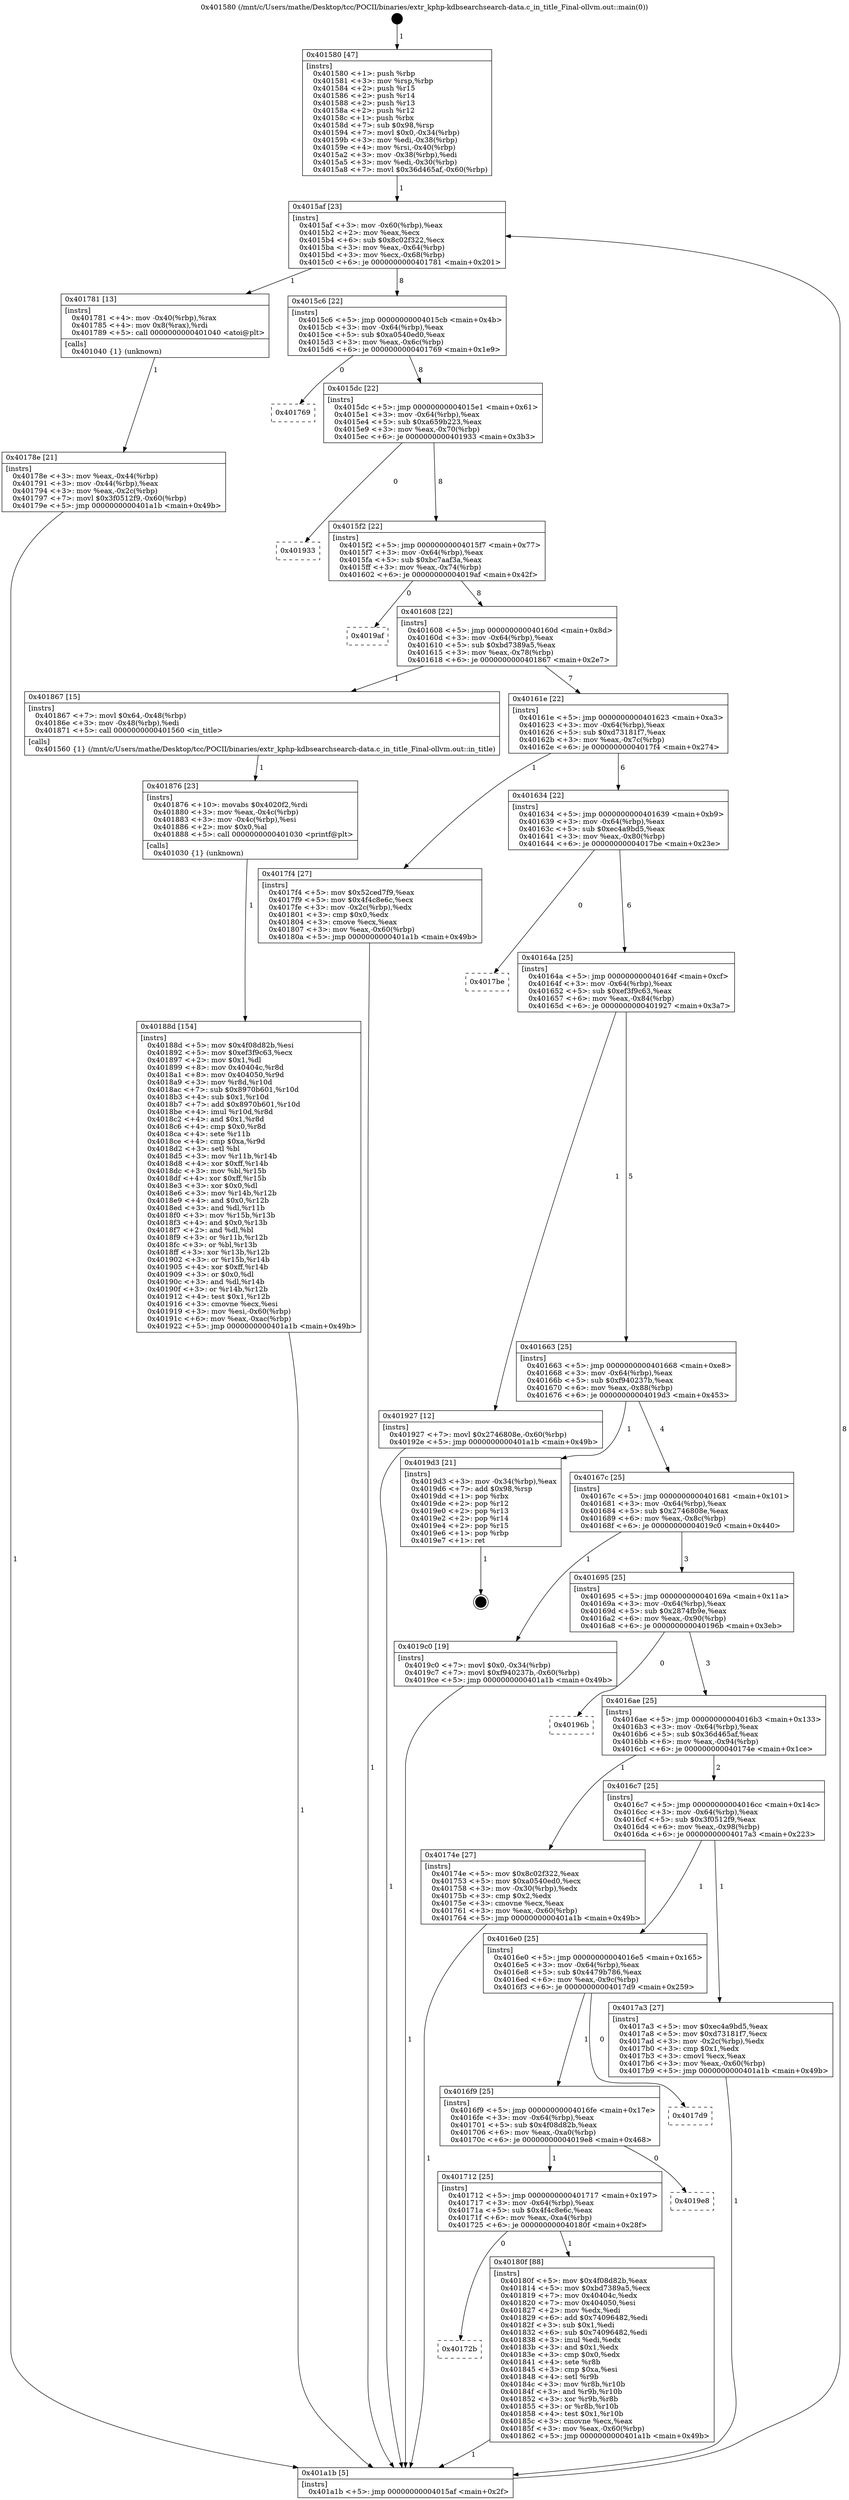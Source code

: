 digraph "0x401580" {
  label = "0x401580 (/mnt/c/Users/mathe/Desktop/tcc/POCII/binaries/extr_kphp-kdbsearchsearch-data.c_in_title_Final-ollvm.out::main(0))"
  labelloc = "t"
  node[shape=record]

  Entry [label="",width=0.3,height=0.3,shape=circle,fillcolor=black,style=filled]
  "0x4015af" [label="{
     0x4015af [23]\l
     | [instrs]\l
     &nbsp;&nbsp;0x4015af \<+3\>: mov -0x60(%rbp),%eax\l
     &nbsp;&nbsp;0x4015b2 \<+2\>: mov %eax,%ecx\l
     &nbsp;&nbsp;0x4015b4 \<+6\>: sub $0x8c02f322,%ecx\l
     &nbsp;&nbsp;0x4015ba \<+3\>: mov %eax,-0x64(%rbp)\l
     &nbsp;&nbsp;0x4015bd \<+3\>: mov %ecx,-0x68(%rbp)\l
     &nbsp;&nbsp;0x4015c0 \<+6\>: je 0000000000401781 \<main+0x201\>\l
  }"]
  "0x401781" [label="{
     0x401781 [13]\l
     | [instrs]\l
     &nbsp;&nbsp;0x401781 \<+4\>: mov -0x40(%rbp),%rax\l
     &nbsp;&nbsp;0x401785 \<+4\>: mov 0x8(%rax),%rdi\l
     &nbsp;&nbsp;0x401789 \<+5\>: call 0000000000401040 \<atoi@plt\>\l
     | [calls]\l
     &nbsp;&nbsp;0x401040 \{1\} (unknown)\l
  }"]
  "0x4015c6" [label="{
     0x4015c6 [22]\l
     | [instrs]\l
     &nbsp;&nbsp;0x4015c6 \<+5\>: jmp 00000000004015cb \<main+0x4b\>\l
     &nbsp;&nbsp;0x4015cb \<+3\>: mov -0x64(%rbp),%eax\l
     &nbsp;&nbsp;0x4015ce \<+5\>: sub $0xa0540ed0,%eax\l
     &nbsp;&nbsp;0x4015d3 \<+3\>: mov %eax,-0x6c(%rbp)\l
     &nbsp;&nbsp;0x4015d6 \<+6\>: je 0000000000401769 \<main+0x1e9\>\l
  }"]
  Exit [label="",width=0.3,height=0.3,shape=circle,fillcolor=black,style=filled,peripheries=2]
  "0x401769" [label="{
     0x401769\l
  }", style=dashed]
  "0x4015dc" [label="{
     0x4015dc [22]\l
     | [instrs]\l
     &nbsp;&nbsp;0x4015dc \<+5\>: jmp 00000000004015e1 \<main+0x61\>\l
     &nbsp;&nbsp;0x4015e1 \<+3\>: mov -0x64(%rbp),%eax\l
     &nbsp;&nbsp;0x4015e4 \<+5\>: sub $0xa659b223,%eax\l
     &nbsp;&nbsp;0x4015e9 \<+3\>: mov %eax,-0x70(%rbp)\l
     &nbsp;&nbsp;0x4015ec \<+6\>: je 0000000000401933 \<main+0x3b3\>\l
  }"]
  "0x40188d" [label="{
     0x40188d [154]\l
     | [instrs]\l
     &nbsp;&nbsp;0x40188d \<+5\>: mov $0x4f08d82b,%esi\l
     &nbsp;&nbsp;0x401892 \<+5\>: mov $0xef3f9c63,%ecx\l
     &nbsp;&nbsp;0x401897 \<+2\>: mov $0x1,%dl\l
     &nbsp;&nbsp;0x401899 \<+8\>: mov 0x40404c,%r8d\l
     &nbsp;&nbsp;0x4018a1 \<+8\>: mov 0x404050,%r9d\l
     &nbsp;&nbsp;0x4018a9 \<+3\>: mov %r8d,%r10d\l
     &nbsp;&nbsp;0x4018ac \<+7\>: sub $0x8970b601,%r10d\l
     &nbsp;&nbsp;0x4018b3 \<+4\>: sub $0x1,%r10d\l
     &nbsp;&nbsp;0x4018b7 \<+7\>: add $0x8970b601,%r10d\l
     &nbsp;&nbsp;0x4018be \<+4\>: imul %r10d,%r8d\l
     &nbsp;&nbsp;0x4018c2 \<+4\>: and $0x1,%r8d\l
     &nbsp;&nbsp;0x4018c6 \<+4\>: cmp $0x0,%r8d\l
     &nbsp;&nbsp;0x4018ca \<+4\>: sete %r11b\l
     &nbsp;&nbsp;0x4018ce \<+4\>: cmp $0xa,%r9d\l
     &nbsp;&nbsp;0x4018d2 \<+3\>: setl %bl\l
     &nbsp;&nbsp;0x4018d5 \<+3\>: mov %r11b,%r14b\l
     &nbsp;&nbsp;0x4018d8 \<+4\>: xor $0xff,%r14b\l
     &nbsp;&nbsp;0x4018dc \<+3\>: mov %bl,%r15b\l
     &nbsp;&nbsp;0x4018df \<+4\>: xor $0xff,%r15b\l
     &nbsp;&nbsp;0x4018e3 \<+3\>: xor $0x0,%dl\l
     &nbsp;&nbsp;0x4018e6 \<+3\>: mov %r14b,%r12b\l
     &nbsp;&nbsp;0x4018e9 \<+4\>: and $0x0,%r12b\l
     &nbsp;&nbsp;0x4018ed \<+3\>: and %dl,%r11b\l
     &nbsp;&nbsp;0x4018f0 \<+3\>: mov %r15b,%r13b\l
     &nbsp;&nbsp;0x4018f3 \<+4\>: and $0x0,%r13b\l
     &nbsp;&nbsp;0x4018f7 \<+2\>: and %dl,%bl\l
     &nbsp;&nbsp;0x4018f9 \<+3\>: or %r11b,%r12b\l
     &nbsp;&nbsp;0x4018fc \<+3\>: or %bl,%r13b\l
     &nbsp;&nbsp;0x4018ff \<+3\>: xor %r13b,%r12b\l
     &nbsp;&nbsp;0x401902 \<+3\>: or %r15b,%r14b\l
     &nbsp;&nbsp;0x401905 \<+4\>: xor $0xff,%r14b\l
     &nbsp;&nbsp;0x401909 \<+3\>: or $0x0,%dl\l
     &nbsp;&nbsp;0x40190c \<+3\>: and %dl,%r14b\l
     &nbsp;&nbsp;0x40190f \<+3\>: or %r14b,%r12b\l
     &nbsp;&nbsp;0x401912 \<+4\>: test $0x1,%r12b\l
     &nbsp;&nbsp;0x401916 \<+3\>: cmovne %ecx,%esi\l
     &nbsp;&nbsp;0x401919 \<+3\>: mov %esi,-0x60(%rbp)\l
     &nbsp;&nbsp;0x40191c \<+6\>: mov %eax,-0xac(%rbp)\l
     &nbsp;&nbsp;0x401922 \<+5\>: jmp 0000000000401a1b \<main+0x49b\>\l
  }"]
  "0x401933" [label="{
     0x401933\l
  }", style=dashed]
  "0x4015f2" [label="{
     0x4015f2 [22]\l
     | [instrs]\l
     &nbsp;&nbsp;0x4015f2 \<+5\>: jmp 00000000004015f7 \<main+0x77\>\l
     &nbsp;&nbsp;0x4015f7 \<+3\>: mov -0x64(%rbp),%eax\l
     &nbsp;&nbsp;0x4015fa \<+5\>: sub $0xbc7aaf3a,%eax\l
     &nbsp;&nbsp;0x4015ff \<+3\>: mov %eax,-0x74(%rbp)\l
     &nbsp;&nbsp;0x401602 \<+6\>: je 00000000004019af \<main+0x42f\>\l
  }"]
  "0x401876" [label="{
     0x401876 [23]\l
     | [instrs]\l
     &nbsp;&nbsp;0x401876 \<+10\>: movabs $0x4020f2,%rdi\l
     &nbsp;&nbsp;0x401880 \<+3\>: mov %eax,-0x4c(%rbp)\l
     &nbsp;&nbsp;0x401883 \<+3\>: mov -0x4c(%rbp),%esi\l
     &nbsp;&nbsp;0x401886 \<+2\>: mov $0x0,%al\l
     &nbsp;&nbsp;0x401888 \<+5\>: call 0000000000401030 \<printf@plt\>\l
     | [calls]\l
     &nbsp;&nbsp;0x401030 \{1\} (unknown)\l
  }"]
  "0x4019af" [label="{
     0x4019af\l
  }", style=dashed]
  "0x401608" [label="{
     0x401608 [22]\l
     | [instrs]\l
     &nbsp;&nbsp;0x401608 \<+5\>: jmp 000000000040160d \<main+0x8d\>\l
     &nbsp;&nbsp;0x40160d \<+3\>: mov -0x64(%rbp),%eax\l
     &nbsp;&nbsp;0x401610 \<+5\>: sub $0xbd7389a5,%eax\l
     &nbsp;&nbsp;0x401615 \<+3\>: mov %eax,-0x78(%rbp)\l
     &nbsp;&nbsp;0x401618 \<+6\>: je 0000000000401867 \<main+0x2e7\>\l
  }"]
  "0x40172b" [label="{
     0x40172b\l
  }", style=dashed]
  "0x401867" [label="{
     0x401867 [15]\l
     | [instrs]\l
     &nbsp;&nbsp;0x401867 \<+7\>: movl $0x64,-0x48(%rbp)\l
     &nbsp;&nbsp;0x40186e \<+3\>: mov -0x48(%rbp),%edi\l
     &nbsp;&nbsp;0x401871 \<+5\>: call 0000000000401560 \<in_title\>\l
     | [calls]\l
     &nbsp;&nbsp;0x401560 \{1\} (/mnt/c/Users/mathe/Desktop/tcc/POCII/binaries/extr_kphp-kdbsearchsearch-data.c_in_title_Final-ollvm.out::in_title)\l
  }"]
  "0x40161e" [label="{
     0x40161e [22]\l
     | [instrs]\l
     &nbsp;&nbsp;0x40161e \<+5\>: jmp 0000000000401623 \<main+0xa3\>\l
     &nbsp;&nbsp;0x401623 \<+3\>: mov -0x64(%rbp),%eax\l
     &nbsp;&nbsp;0x401626 \<+5\>: sub $0xd73181f7,%eax\l
     &nbsp;&nbsp;0x40162b \<+3\>: mov %eax,-0x7c(%rbp)\l
     &nbsp;&nbsp;0x40162e \<+6\>: je 00000000004017f4 \<main+0x274\>\l
  }"]
  "0x40180f" [label="{
     0x40180f [88]\l
     | [instrs]\l
     &nbsp;&nbsp;0x40180f \<+5\>: mov $0x4f08d82b,%eax\l
     &nbsp;&nbsp;0x401814 \<+5\>: mov $0xbd7389a5,%ecx\l
     &nbsp;&nbsp;0x401819 \<+7\>: mov 0x40404c,%edx\l
     &nbsp;&nbsp;0x401820 \<+7\>: mov 0x404050,%esi\l
     &nbsp;&nbsp;0x401827 \<+2\>: mov %edx,%edi\l
     &nbsp;&nbsp;0x401829 \<+6\>: add $0x74096482,%edi\l
     &nbsp;&nbsp;0x40182f \<+3\>: sub $0x1,%edi\l
     &nbsp;&nbsp;0x401832 \<+6\>: sub $0x74096482,%edi\l
     &nbsp;&nbsp;0x401838 \<+3\>: imul %edi,%edx\l
     &nbsp;&nbsp;0x40183b \<+3\>: and $0x1,%edx\l
     &nbsp;&nbsp;0x40183e \<+3\>: cmp $0x0,%edx\l
     &nbsp;&nbsp;0x401841 \<+4\>: sete %r8b\l
     &nbsp;&nbsp;0x401845 \<+3\>: cmp $0xa,%esi\l
     &nbsp;&nbsp;0x401848 \<+4\>: setl %r9b\l
     &nbsp;&nbsp;0x40184c \<+3\>: mov %r8b,%r10b\l
     &nbsp;&nbsp;0x40184f \<+3\>: and %r9b,%r10b\l
     &nbsp;&nbsp;0x401852 \<+3\>: xor %r9b,%r8b\l
     &nbsp;&nbsp;0x401855 \<+3\>: or %r8b,%r10b\l
     &nbsp;&nbsp;0x401858 \<+4\>: test $0x1,%r10b\l
     &nbsp;&nbsp;0x40185c \<+3\>: cmovne %ecx,%eax\l
     &nbsp;&nbsp;0x40185f \<+3\>: mov %eax,-0x60(%rbp)\l
     &nbsp;&nbsp;0x401862 \<+5\>: jmp 0000000000401a1b \<main+0x49b\>\l
  }"]
  "0x4017f4" [label="{
     0x4017f4 [27]\l
     | [instrs]\l
     &nbsp;&nbsp;0x4017f4 \<+5\>: mov $0x52ced7f9,%eax\l
     &nbsp;&nbsp;0x4017f9 \<+5\>: mov $0x4f4c8e6c,%ecx\l
     &nbsp;&nbsp;0x4017fe \<+3\>: mov -0x2c(%rbp),%edx\l
     &nbsp;&nbsp;0x401801 \<+3\>: cmp $0x0,%edx\l
     &nbsp;&nbsp;0x401804 \<+3\>: cmove %ecx,%eax\l
     &nbsp;&nbsp;0x401807 \<+3\>: mov %eax,-0x60(%rbp)\l
     &nbsp;&nbsp;0x40180a \<+5\>: jmp 0000000000401a1b \<main+0x49b\>\l
  }"]
  "0x401634" [label="{
     0x401634 [22]\l
     | [instrs]\l
     &nbsp;&nbsp;0x401634 \<+5\>: jmp 0000000000401639 \<main+0xb9\>\l
     &nbsp;&nbsp;0x401639 \<+3\>: mov -0x64(%rbp),%eax\l
     &nbsp;&nbsp;0x40163c \<+5\>: sub $0xec4a9bd5,%eax\l
     &nbsp;&nbsp;0x401641 \<+3\>: mov %eax,-0x80(%rbp)\l
     &nbsp;&nbsp;0x401644 \<+6\>: je 00000000004017be \<main+0x23e\>\l
  }"]
  "0x401712" [label="{
     0x401712 [25]\l
     | [instrs]\l
     &nbsp;&nbsp;0x401712 \<+5\>: jmp 0000000000401717 \<main+0x197\>\l
     &nbsp;&nbsp;0x401717 \<+3\>: mov -0x64(%rbp),%eax\l
     &nbsp;&nbsp;0x40171a \<+5\>: sub $0x4f4c8e6c,%eax\l
     &nbsp;&nbsp;0x40171f \<+6\>: mov %eax,-0xa4(%rbp)\l
     &nbsp;&nbsp;0x401725 \<+6\>: je 000000000040180f \<main+0x28f\>\l
  }"]
  "0x4017be" [label="{
     0x4017be\l
  }", style=dashed]
  "0x40164a" [label="{
     0x40164a [25]\l
     | [instrs]\l
     &nbsp;&nbsp;0x40164a \<+5\>: jmp 000000000040164f \<main+0xcf\>\l
     &nbsp;&nbsp;0x40164f \<+3\>: mov -0x64(%rbp),%eax\l
     &nbsp;&nbsp;0x401652 \<+5\>: sub $0xef3f9c63,%eax\l
     &nbsp;&nbsp;0x401657 \<+6\>: mov %eax,-0x84(%rbp)\l
     &nbsp;&nbsp;0x40165d \<+6\>: je 0000000000401927 \<main+0x3a7\>\l
  }"]
  "0x4019e8" [label="{
     0x4019e8\l
  }", style=dashed]
  "0x401927" [label="{
     0x401927 [12]\l
     | [instrs]\l
     &nbsp;&nbsp;0x401927 \<+7\>: movl $0x2746808e,-0x60(%rbp)\l
     &nbsp;&nbsp;0x40192e \<+5\>: jmp 0000000000401a1b \<main+0x49b\>\l
  }"]
  "0x401663" [label="{
     0x401663 [25]\l
     | [instrs]\l
     &nbsp;&nbsp;0x401663 \<+5\>: jmp 0000000000401668 \<main+0xe8\>\l
     &nbsp;&nbsp;0x401668 \<+3\>: mov -0x64(%rbp),%eax\l
     &nbsp;&nbsp;0x40166b \<+5\>: sub $0xf940237b,%eax\l
     &nbsp;&nbsp;0x401670 \<+6\>: mov %eax,-0x88(%rbp)\l
     &nbsp;&nbsp;0x401676 \<+6\>: je 00000000004019d3 \<main+0x453\>\l
  }"]
  "0x4016f9" [label="{
     0x4016f9 [25]\l
     | [instrs]\l
     &nbsp;&nbsp;0x4016f9 \<+5\>: jmp 00000000004016fe \<main+0x17e\>\l
     &nbsp;&nbsp;0x4016fe \<+3\>: mov -0x64(%rbp),%eax\l
     &nbsp;&nbsp;0x401701 \<+5\>: sub $0x4f08d82b,%eax\l
     &nbsp;&nbsp;0x401706 \<+6\>: mov %eax,-0xa0(%rbp)\l
     &nbsp;&nbsp;0x40170c \<+6\>: je 00000000004019e8 \<main+0x468\>\l
  }"]
  "0x4019d3" [label="{
     0x4019d3 [21]\l
     | [instrs]\l
     &nbsp;&nbsp;0x4019d3 \<+3\>: mov -0x34(%rbp),%eax\l
     &nbsp;&nbsp;0x4019d6 \<+7\>: add $0x98,%rsp\l
     &nbsp;&nbsp;0x4019dd \<+1\>: pop %rbx\l
     &nbsp;&nbsp;0x4019de \<+2\>: pop %r12\l
     &nbsp;&nbsp;0x4019e0 \<+2\>: pop %r13\l
     &nbsp;&nbsp;0x4019e2 \<+2\>: pop %r14\l
     &nbsp;&nbsp;0x4019e4 \<+2\>: pop %r15\l
     &nbsp;&nbsp;0x4019e6 \<+1\>: pop %rbp\l
     &nbsp;&nbsp;0x4019e7 \<+1\>: ret\l
  }"]
  "0x40167c" [label="{
     0x40167c [25]\l
     | [instrs]\l
     &nbsp;&nbsp;0x40167c \<+5\>: jmp 0000000000401681 \<main+0x101\>\l
     &nbsp;&nbsp;0x401681 \<+3\>: mov -0x64(%rbp),%eax\l
     &nbsp;&nbsp;0x401684 \<+5\>: sub $0x2746808e,%eax\l
     &nbsp;&nbsp;0x401689 \<+6\>: mov %eax,-0x8c(%rbp)\l
     &nbsp;&nbsp;0x40168f \<+6\>: je 00000000004019c0 \<main+0x440\>\l
  }"]
  "0x4017d9" [label="{
     0x4017d9\l
  }", style=dashed]
  "0x4019c0" [label="{
     0x4019c0 [19]\l
     | [instrs]\l
     &nbsp;&nbsp;0x4019c0 \<+7\>: movl $0x0,-0x34(%rbp)\l
     &nbsp;&nbsp;0x4019c7 \<+7\>: movl $0xf940237b,-0x60(%rbp)\l
     &nbsp;&nbsp;0x4019ce \<+5\>: jmp 0000000000401a1b \<main+0x49b\>\l
  }"]
  "0x401695" [label="{
     0x401695 [25]\l
     | [instrs]\l
     &nbsp;&nbsp;0x401695 \<+5\>: jmp 000000000040169a \<main+0x11a\>\l
     &nbsp;&nbsp;0x40169a \<+3\>: mov -0x64(%rbp),%eax\l
     &nbsp;&nbsp;0x40169d \<+5\>: sub $0x2874fb9e,%eax\l
     &nbsp;&nbsp;0x4016a2 \<+6\>: mov %eax,-0x90(%rbp)\l
     &nbsp;&nbsp;0x4016a8 \<+6\>: je 000000000040196b \<main+0x3eb\>\l
  }"]
  "0x4016e0" [label="{
     0x4016e0 [25]\l
     | [instrs]\l
     &nbsp;&nbsp;0x4016e0 \<+5\>: jmp 00000000004016e5 \<main+0x165\>\l
     &nbsp;&nbsp;0x4016e5 \<+3\>: mov -0x64(%rbp),%eax\l
     &nbsp;&nbsp;0x4016e8 \<+5\>: sub $0x4479b786,%eax\l
     &nbsp;&nbsp;0x4016ed \<+6\>: mov %eax,-0x9c(%rbp)\l
     &nbsp;&nbsp;0x4016f3 \<+6\>: je 00000000004017d9 \<main+0x259\>\l
  }"]
  "0x40196b" [label="{
     0x40196b\l
  }", style=dashed]
  "0x4016ae" [label="{
     0x4016ae [25]\l
     | [instrs]\l
     &nbsp;&nbsp;0x4016ae \<+5\>: jmp 00000000004016b3 \<main+0x133\>\l
     &nbsp;&nbsp;0x4016b3 \<+3\>: mov -0x64(%rbp),%eax\l
     &nbsp;&nbsp;0x4016b6 \<+5\>: sub $0x36d465af,%eax\l
     &nbsp;&nbsp;0x4016bb \<+6\>: mov %eax,-0x94(%rbp)\l
     &nbsp;&nbsp;0x4016c1 \<+6\>: je 000000000040174e \<main+0x1ce\>\l
  }"]
  "0x4017a3" [label="{
     0x4017a3 [27]\l
     | [instrs]\l
     &nbsp;&nbsp;0x4017a3 \<+5\>: mov $0xec4a9bd5,%eax\l
     &nbsp;&nbsp;0x4017a8 \<+5\>: mov $0xd73181f7,%ecx\l
     &nbsp;&nbsp;0x4017ad \<+3\>: mov -0x2c(%rbp),%edx\l
     &nbsp;&nbsp;0x4017b0 \<+3\>: cmp $0x1,%edx\l
     &nbsp;&nbsp;0x4017b3 \<+3\>: cmovl %ecx,%eax\l
     &nbsp;&nbsp;0x4017b6 \<+3\>: mov %eax,-0x60(%rbp)\l
     &nbsp;&nbsp;0x4017b9 \<+5\>: jmp 0000000000401a1b \<main+0x49b\>\l
  }"]
  "0x40174e" [label="{
     0x40174e [27]\l
     | [instrs]\l
     &nbsp;&nbsp;0x40174e \<+5\>: mov $0x8c02f322,%eax\l
     &nbsp;&nbsp;0x401753 \<+5\>: mov $0xa0540ed0,%ecx\l
     &nbsp;&nbsp;0x401758 \<+3\>: mov -0x30(%rbp),%edx\l
     &nbsp;&nbsp;0x40175b \<+3\>: cmp $0x2,%edx\l
     &nbsp;&nbsp;0x40175e \<+3\>: cmovne %ecx,%eax\l
     &nbsp;&nbsp;0x401761 \<+3\>: mov %eax,-0x60(%rbp)\l
     &nbsp;&nbsp;0x401764 \<+5\>: jmp 0000000000401a1b \<main+0x49b\>\l
  }"]
  "0x4016c7" [label="{
     0x4016c7 [25]\l
     | [instrs]\l
     &nbsp;&nbsp;0x4016c7 \<+5\>: jmp 00000000004016cc \<main+0x14c\>\l
     &nbsp;&nbsp;0x4016cc \<+3\>: mov -0x64(%rbp),%eax\l
     &nbsp;&nbsp;0x4016cf \<+5\>: sub $0x3f0512f9,%eax\l
     &nbsp;&nbsp;0x4016d4 \<+6\>: mov %eax,-0x98(%rbp)\l
     &nbsp;&nbsp;0x4016da \<+6\>: je 00000000004017a3 \<main+0x223\>\l
  }"]
  "0x401a1b" [label="{
     0x401a1b [5]\l
     | [instrs]\l
     &nbsp;&nbsp;0x401a1b \<+5\>: jmp 00000000004015af \<main+0x2f\>\l
  }"]
  "0x401580" [label="{
     0x401580 [47]\l
     | [instrs]\l
     &nbsp;&nbsp;0x401580 \<+1\>: push %rbp\l
     &nbsp;&nbsp;0x401581 \<+3\>: mov %rsp,%rbp\l
     &nbsp;&nbsp;0x401584 \<+2\>: push %r15\l
     &nbsp;&nbsp;0x401586 \<+2\>: push %r14\l
     &nbsp;&nbsp;0x401588 \<+2\>: push %r13\l
     &nbsp;&nbsp;0x40158a \<+2\>: push %r12\l
     &nbsp;&nbsp;0x40158c \<+1\>: push %rbx\l
     &nbsp;&nbsp;0x40158d \<+7\>: sub $0x98,%rsp\l
     &nbsp;&nbsp;0x401594 \<+7\>: movl $0x0,-0x34(%rbp)\l
     &nbsp;&nbsp;0x40159b \<+3\>: mov %edi,-0x38(%rbp)\l
     &nbsp;&nbsp;0x40159e \<+4\>: mov %rsi,-0x40(%rbp)\l
     &nbsp;&nbsp;0x4015a2 \<+3\>: mov -0x38(%rbp),%edi\l
     &nbsp;&nbsp;0x4015a5 \<+3\>: mov %edi,-0x30(%rbp)\l
     &nbsp;&nbsp;0x4015a8 \<+7\>: movl $0x36d465af,-0x60(%rbp)\l
  }"]
  "0x40178e" [label="{
     0x40178e [21]\l
     | [instrs]\l
     &nbsp;&nbsp;0x40178e \<+3\>: mov %eax,-0x44(%rbp)\l
     &nbsp;&nbsp;0x401791 \<+3\>: mov -0x44(%rbp),%eax\l
     &nbsp;&nbsp;0x401794 \<+3\>: mov %eax,-0x2c(%rbp)\l
     &nbsp;&nbsp;0x401797 \<+7\>: movl $0x3f0512f9,-0x60(%rbp)\l
     &nbsp;&nbsp;0x40179e \<+5\>: jmp 0000000000401a1b \<main+0x49b\>\l
  }"]
  Entry -> "0x401580" [label=" 1"]
  "0x4015af" -> "0x401781" [label=" 1"]
  "0x4015af" -> "0x4015c6" [label=" 8"]
  "0x4019d3" -> Exit [label=" 1"]
  "0x4015c6" -> "0x401769" [label=" 0"]
  "0x4015c6" -> "0x4015dc" [label=" 8"]
  "0x4019c0" -> "0x401a1b" [label=" 1"]
  "0x4015dc" -> "0x401933" [label=" 0"]
  "0x4015dc" -> "0x4015f2" [label=" 8"]
  "0x401927" -> "0x401a1b" [label=" 1"]
  "0x4015f2" -> "0x4019af" [label=" 0"]
  "0x4015f2" -> "0x401608" [label=" 8"]
  "0x40188d" -> "0x401a1b" [label=" 1"]
  "0x401608" -> "0x401867" [label=" 1"]
  "0x401608" -> "0x40161e" [label=" 7"]
  "0x401876" -> "0x40188d" [label=" 1"]
  "0x40161e" -> "0x4017f4" [label=" 1"]
  "0x40161e" -> "0x401634" [label=" 6"]
  "0x401867" -> "0x401876" [label=" 1"]
  "0x401634" -> "0x4017be" [label=" 0"]
  "0x401634" -> "0x40164a" [label=" 6"]
  "0x401712" -> "0x40172b" [label=" 0"]
  "0x40164a" -> "0x401927" [label=" 1"]
  "0x40164a" -> "0x401663" [label=" 5"]
  "0x401712" -> "0x40180f" [label=" 1"]
  "0x401663" -> "0x4019d3" [label=" 1"]
  "0x401663" -> "0x40167c" [label=" 4"]
  "0x4016f9" -> "0x401712" [label=" 1"]
  "0x40167c" -> "0x4019c0" [label=" 1"]
  "0x40167c" -> "0x401695" [label=" 3"]
  "0x4016f9" -> "0x4019e8" [label=" 0"]
  "0x401695" -> "0x40196b" [label=" 0"]
  "0x401695" -> "0x4016ae" [label=" 3"]
  "0x4016e0" -> "0x4016f9" [label=" 1"]
  "0x4016ae" -> "0x40174e" [label=" 1"]
  "0x4016ae" -> "0x4016c7" [label=" 2"]
  "0x40174e" -> "0x401a1b" [label=" 1"]
  "0x401580" -> "0x4015af" [label=" 1"]
  "0x401a1b" -> "0x4015af" [label=" 8"]
  "0x401781" -> "0x40178e" [label=" 1"]
  "0x40178e" -> "0x401a1b" [label=" 1"]
  "0x4016e0" -> "0x4017d9" [label=" 0"]
  "0x4016c7" -> "0x4017a3" [label=" 1"]
  "0x4016c7" -> "0x4016e0" [label=" 1"]
  "0x4017a3" -> "0x401a1b" [label=" 1"]
  "0x4017f4" -> "0x401a1b" [label=" 1"]
  "0x40180f" -> "0x401a1b" [label=" 1"]
}
